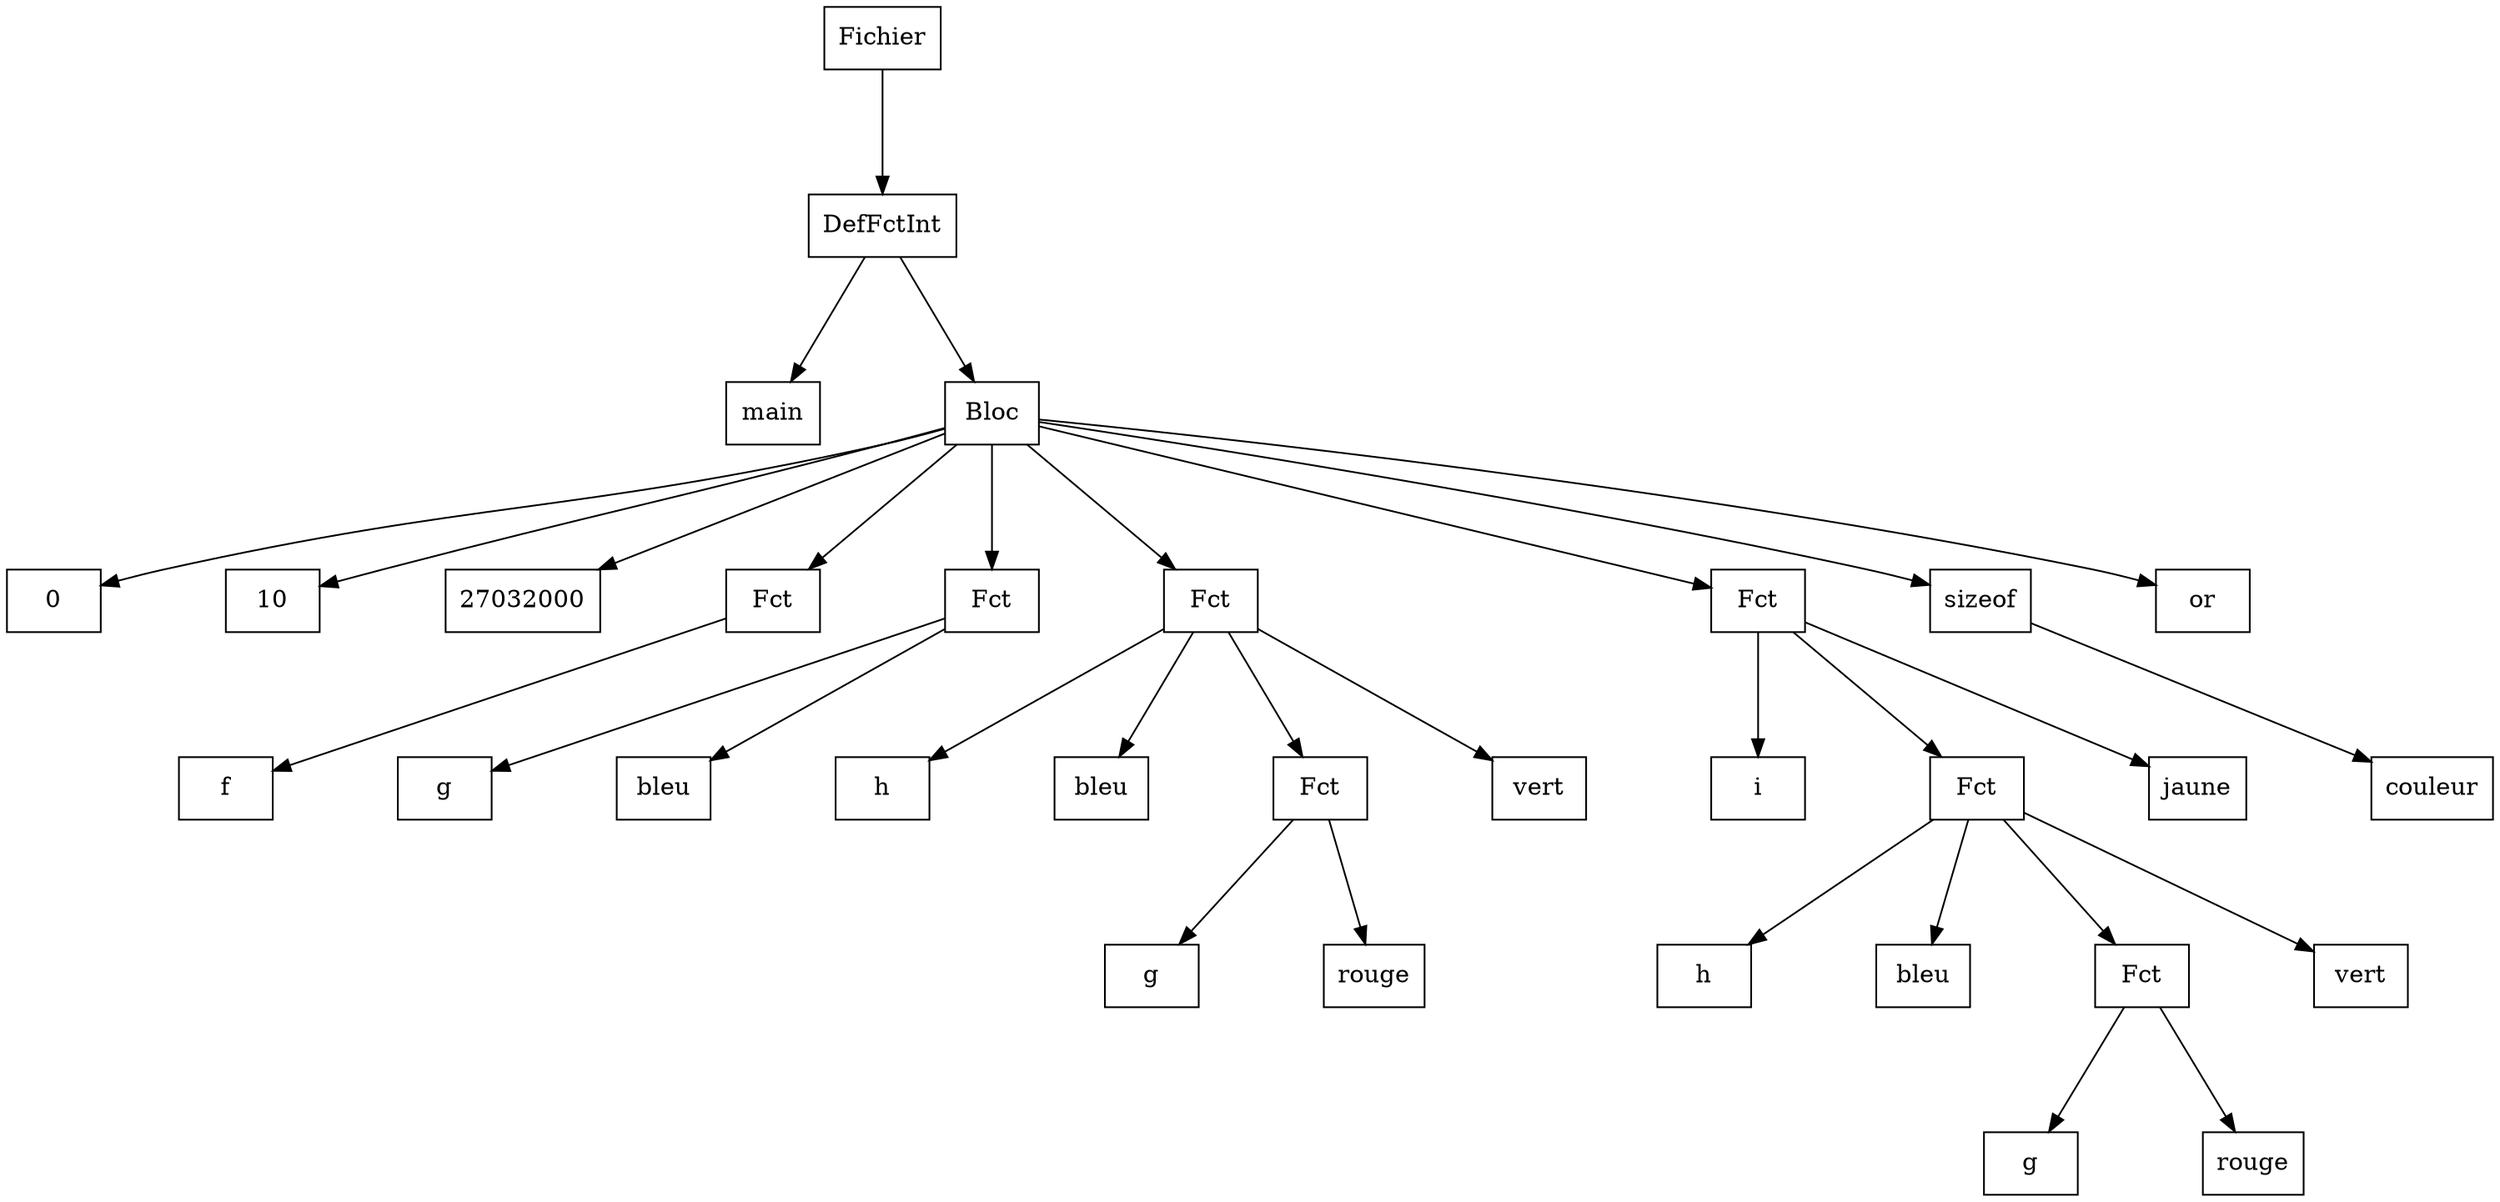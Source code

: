 digraph "ast"{

	nodesep=1;
	ranksep=1;

	N0 [label="Fichier", shape="box"];
	N1 [label="DefFctInt", shape="box"];
	N2 [label="main", shape="box"];
	N3 [label="Bloc", shape="box"];
	N4 [label="0", shape="box"];
	N5 [label="10", shape="box"];
	N6 [label="27032000", shape="box"];
	N7 [label="Fct", shape="box"];
	N8 [label="f", shape="box"];
	N9 [label="Fct", shape="box"];
	N10 [label="g", shape="box"];
	N11 [label="bleu", shape="box"];
	N12 [label="Fct", shape="box"];
	N13 [label="h", shape="box"];
	N14 [label="bleu", shape="box"];
	N15 [label="Fct", shape="box"];
	N16 [label="g", shape="box"];
	N17 [label="rouge", shape="box"];
	N18 [label="vert", shape="box"];
	N19 [label="Fct", shape="box"];
	N20 [label="i", shape="box"];
	N21 [label="Fct", shape="box"];
	N22 [label="h", shape="box"];
	N23 [label="bleu", shape="box"];
	N24 [label="Fct", shape="box"];
	N25 [label="g", shape="box"];
	N26 [label="rouge", shape="box"];
	N27 [label="vert", shape="box"];
	N28 [label="jaune", shape="box"];
	N29 [label="sizeof", shape="box"];
	N30 [label="couleur", shape="box"];
	N31 [label="or", shape="box"];

	N1 -> N2; 
	N3 -> N4; 
	N3 -> N5; 
	N3 -> N6; 
	N7 -> N8; 
	N3 -> N7; 
	N9 -> N10; 
	N9 -> N11; 
	N3 -> N9; 
	N12 -> N13; 
	N12 -> N14; 
	N15 -> N16; 
	N15 -> N17; 
	N12 -> N15; 
	N12 -> N18; 
	N3 -> N12; 
	N19 -> N20; 
	N21 -> N22; 
	N21 -> N23; 
	N24 -> N25; 
	N24 -> N26; 
	N21 -> N24; 
	N21 -> N27; 
	N19 -> N21; 
	N19 -> N28; 
	N3 -> N19; 
	N29 -> N30; 
	N3 -> N29; 
	N3 -> N31; 
	N1 -> N3; 
	N0 -> N1; 
}

